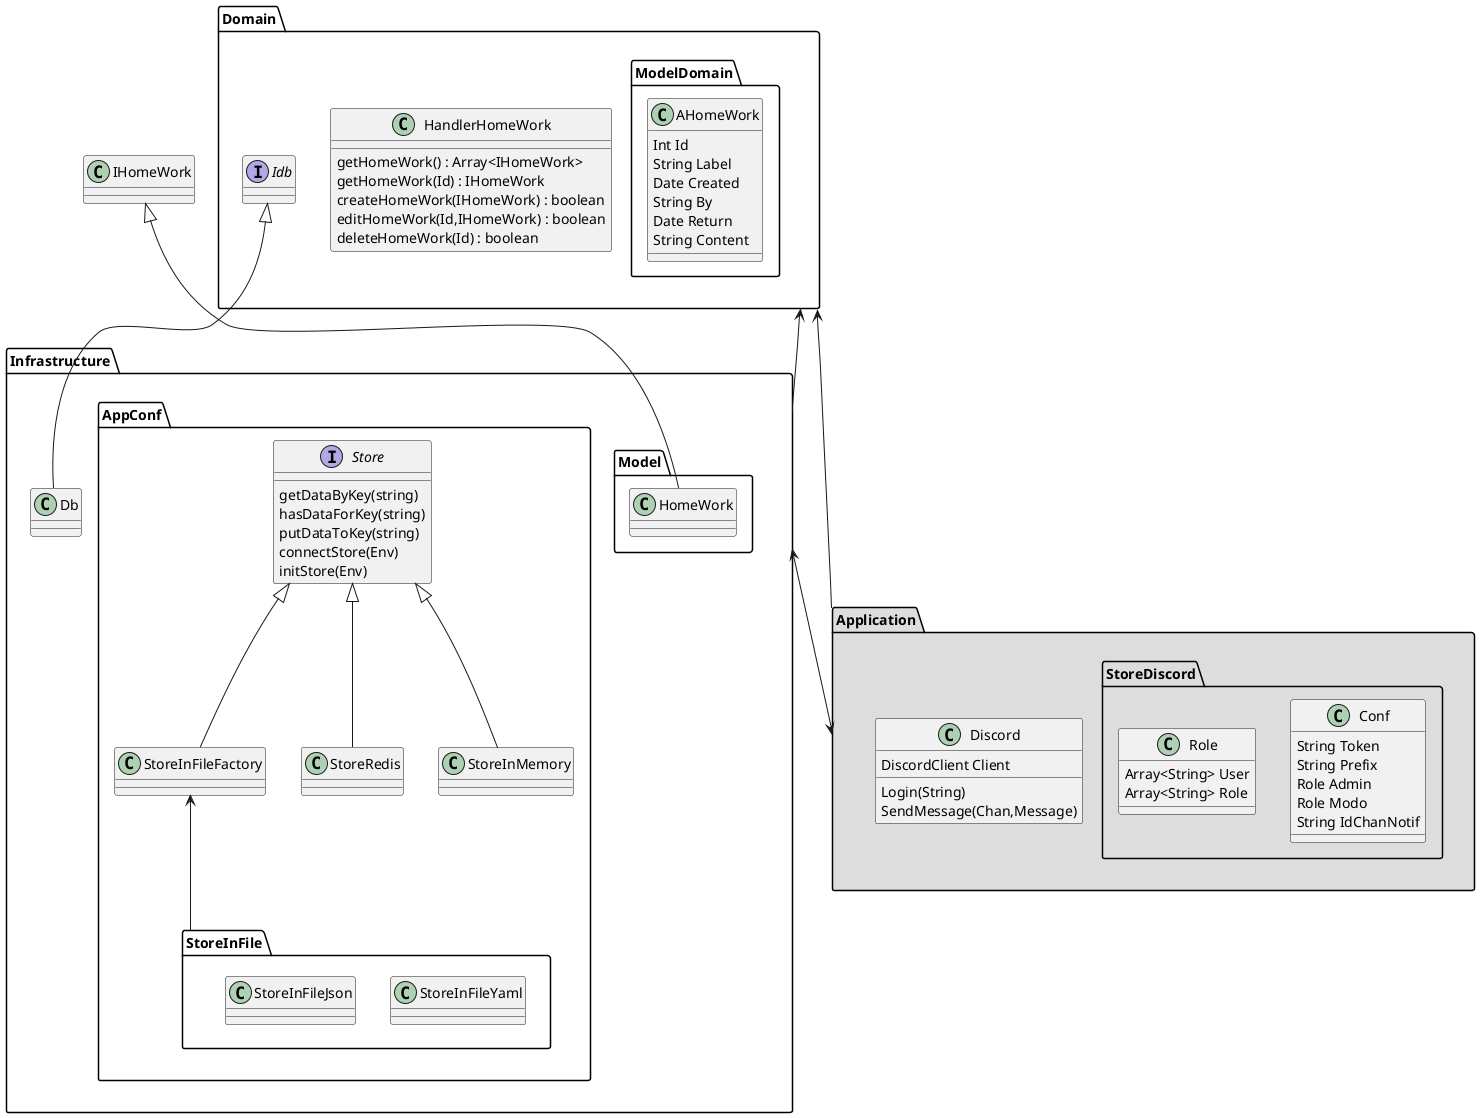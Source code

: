 @startuml ProtoDDD

package "Application" as app #DDDDDD {
  class Discord{
    DiscordClient Client
    Login(String)
    SendMessage(Chan,Message)
  }
  package StoreDiscord{
    class Conf{
      String Token
      String Prefix
      Role Admin
      Role Modo
      String IdChanNotif
    }
    class Role{
      Array<String> User
      Array<String> Role
    }
  }
}

package "Domain" as domain {
  package ModelDomain{
    class AHomeWork{
      Int Id
      String Label
      Date Created
      String By
      Date Return
      String Content
    }
  }
  class HandlerHomeWork{
    getHomeWork() : Array<IHomeWork>
    getHomeWork(Id) : IHomeWork
    createHomeWork(IHomeWork) : boolean
    editHomeWork(Id,IHomeWork) : boolean
    deleteHomeWork(Id) : boolean
  }
  interface Idb
}

package "Infrastructure" as infra{
  class Db
  package "Model"{
    class HomeWork
  }
  package "AppConf"{
    interface Store{
      getDataByKey(string)
      hasDataForKey(string)
      putDataToKey(string)
      connectStore(Env)
      initStore(Env)
    }
    class StoreRedis
    class StoreInMemory
    Class StoreInFileFactory
    package StoreInFile{
      class StoreInFileYaml
      class StoreInFileJson
    }
  }
}

IHomeWork <|-- HomeWork
Idb <|-- Db
Store <|-- StoreRedis
Store <|-- StoreInMemory
Store <|-- StoreInFileFactory
StoreInFileFactory <-- StoreInFile

domain <-- infra
domain <-- app
infra <--> app

@enduml